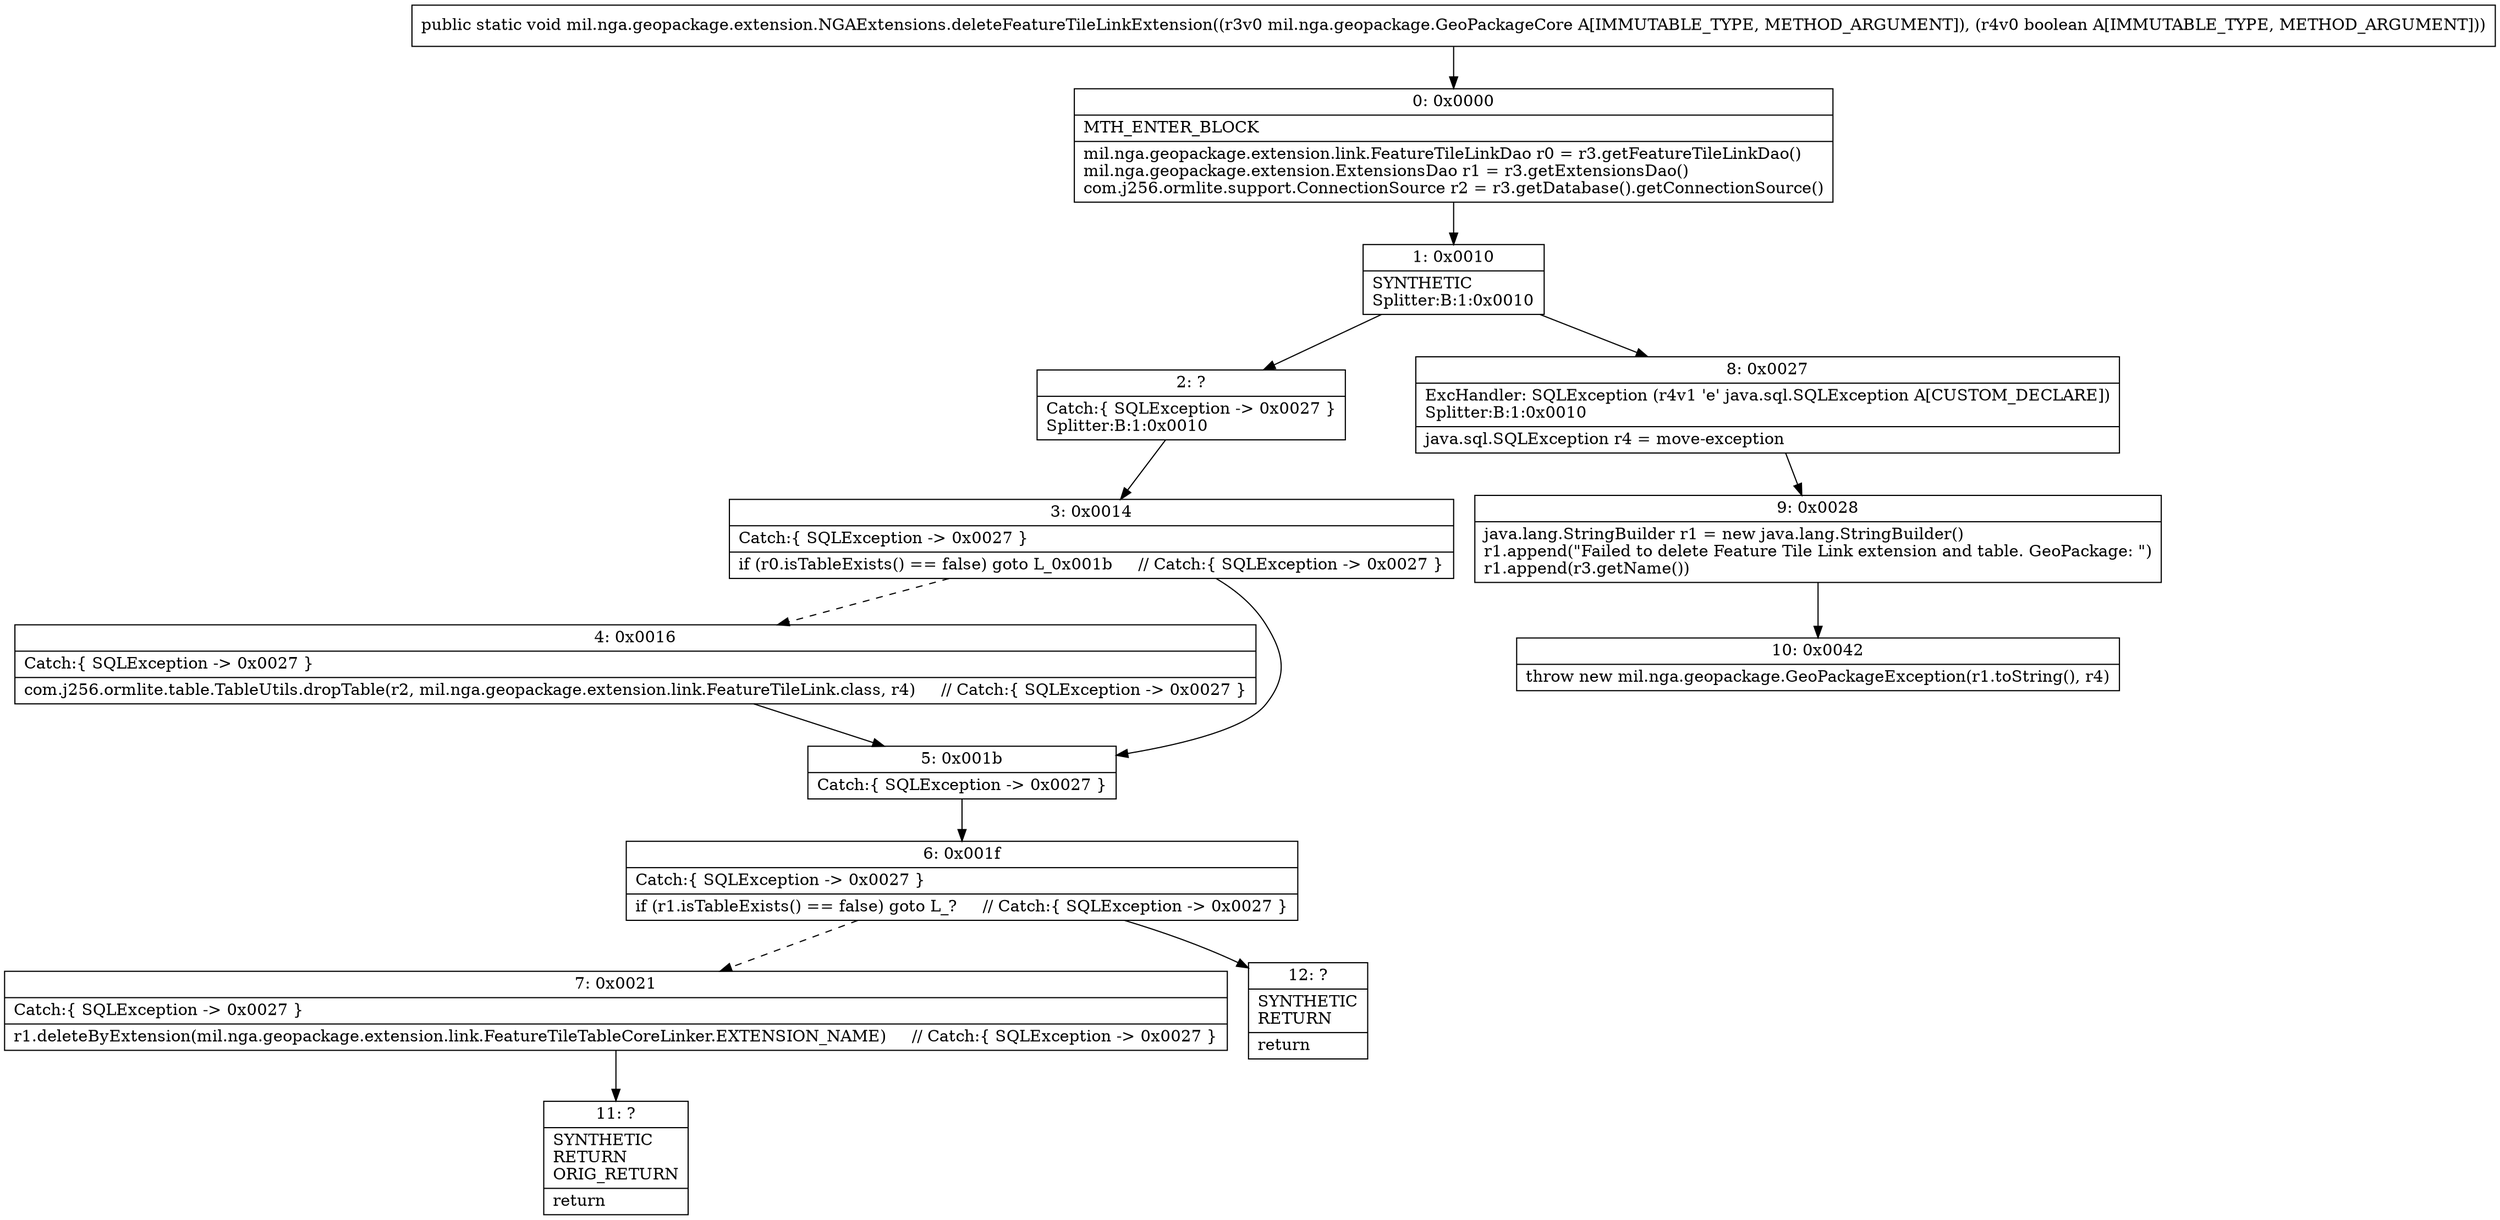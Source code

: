 digraph "CFG formil.nga.geopackage.extension.NGAExtensions.deleteFeatureTileLinkExtension(Lmil\/nga\/geopackage\/GeoPackageCore;Z)V" {
Node_0 [shape=record,label="{0\:\ 0x0000|MTH_ENTER_BLOCK\l|mil.nga.geopackage.extension.link.FeatureTileLinkDao r0 = r3.getFeatureTileLinkDao()\lmil.nga.geopackage.extension.ExtensionsDao r1 = r3.getExtensionsDao()\lcom.j256.ormlite.support.ConnectionSource r2 = r3.getDatabase().getConnectionSource()\l}"];
Node_1 [shape=record,label="{1\:\ 0x0010|SYNTHETIC\lSplitter:B:1:0x0010\l}"];
Node_2 [shape=record,label="{2\:\ ?|Catch:\{ SQLException \-\> 0x0027 \}\lSplitter:B:1:0x0010\l}"];
Node_3 [shape=record,label="{3\:\ 0x0014|Catch:\{ SQLException \-\> 0x0027 \}\l|if (r0.isTableExists() == false) goto L_0x001b     \/\/ Catch:\{ SQLException \-\> 0x0027 \}\l}"];
Node_4 [shape=record,label="{4\:\ 0x0016|Catch:\{ SQLException \-\> 0x0027 \}\l|com.j256.ormlite.table.TableUtils.dropTable(r2, mil.nga.geopackage.extension.link.FeatureTileLink.class, r4)     \/\/ Catch:\{ SQLException \-\> 0x0027 \}\l}"];
Node_5 [shape=record,label="{5\:\ 0x001b|Catch:\{ SQLException \-\> 0x0027 \}\l}"];
Node_6 [shape=record,label="{6\:\ 0x001f|Catch:\{ SQLException \-\> 0x0027 \}\l|if (r1.isTableExists() == false) goto L_?     \/\/ Catch:\{ SQLException \-\> 0x0027 \}\l}"];
Node_7 [shape=record,label="{7\:\ 0x0021|Catch:\{ SQLException \-\> 0x0027 \}\l|r1.deleteByExtension(mil.nga.geopackage.extension.link.FeatureTileTableCoreLinker.EXTENSION_NAME)     \/\/ Catch:\{ SQLException \-\> 0x0027 \}\l}"];
Node_8 [shape=record,label="{8\:\ 0x0027|ExcHandler: SQLException (r4v1 'e' java.sql.SQLException A[CUSTOM_DECLARE])\lSplitter:B:1:0x0010\l|java.sql.SQLException r4 = move\-exception\l}"];
Node_9 [shape=record,label="{9\:\ 0x0028|java.lang.StringBuilder r1 = new java.lang.StringBuilder()\lr1.append(\"Failed to delete Feature Tile Link extension and table. GeoPackage: \")\lr1.append(r3.getName())\l}"];
Node_10 [shape=record,label="{10\:\ 0x0042|throw new mil.nga.geopackage.GeoPackageException(r1.toString(), r4)\l}"];
Node_11 [shape=record,label="{11\:\ ?|SYNTHETIC\lRETURN\lORIG_RETURN\l|return\l}"];
Node_12 [shape=record,label="{12\:\ ?|SYNTHETIC\lRETURN\l|return\l}"];
MethodNode[shape=record,label="{public static void mil.nga.geopackage.extension.NGAExtensions.deleteFeatureTileLinkExtension((r3v0 mil.nga.geopackage.GeoPackageCore A[IMMUTABLE_TYPE, METHOD_ARGUMENT]), (r4v0 boolean A[IMMUTABLE_TYPE, METHOD_ARGUMENT])) }"];
MethodNode -> Node_0;
Node_0 -> Node_1;
Node_1 -> Node_2;
Node_1 -> Node_8;
Node_2 -> Node_3;
Node_3 -> Node_4[style=dashed];
Node_3 -> Node_5;
Node_4 -> Node_5;
Node_5 -> Node_6;
Node_6 -> Node_7[style=dashed];
Node_6 -> Node_12;
Node_7 -> Node_11;
Node_8 -> Node_9;
Node_9 -> Node_10;
}

